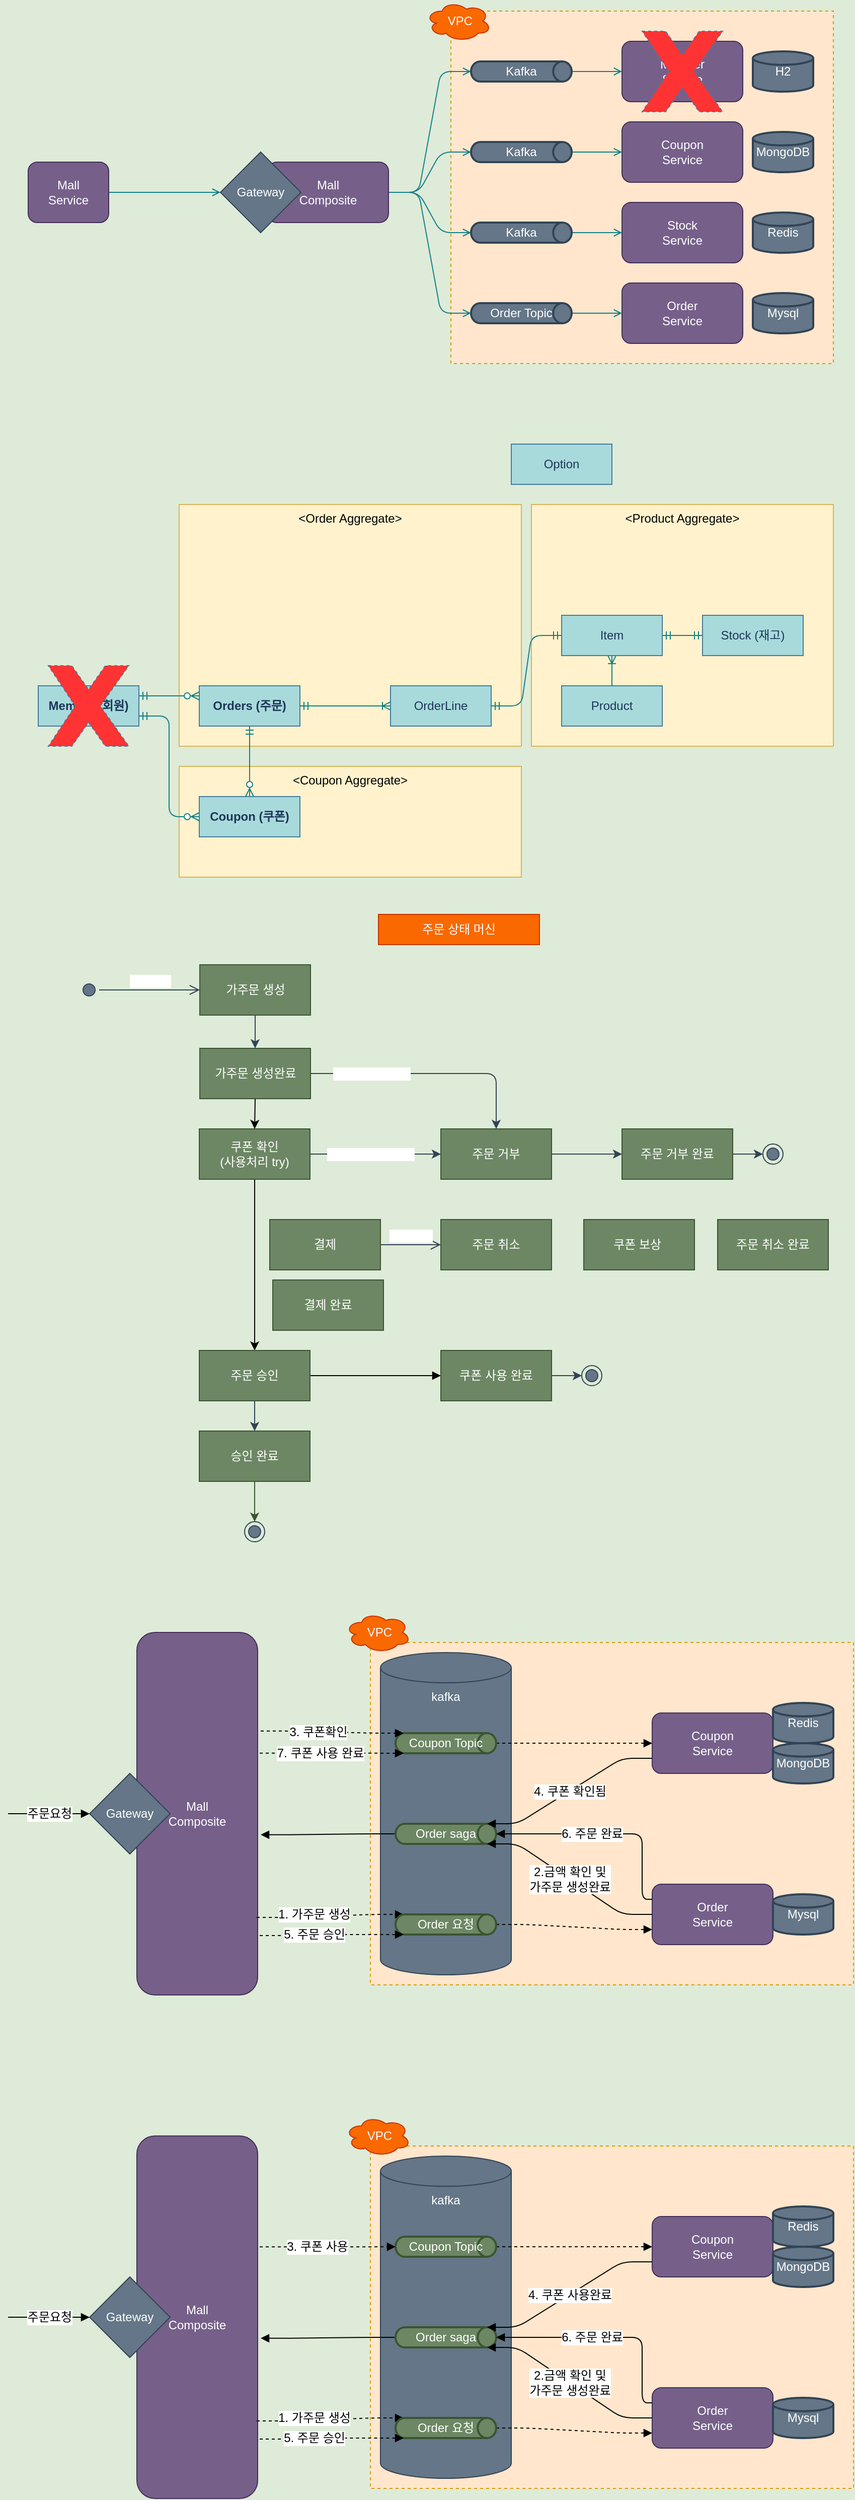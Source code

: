 <mxfile version="13.9.9" type="device"><diagram id="R2lEEEUBdFMjLlhIrx00" name="Page-1"><mxGraphModel dx="817" dy="542" grid="1" gridSize="10" guides="1" tooltips="1" connect="1" arrows="1" fold="1" page="1" pageScale="1" pageWidth="850" pageHeight="1100" background="#DEEBD8" math="0" shadow="0" extFonts="Permanent Marker^https://fonts.googleapis.com/css?family=Permanent+Marker"><root><mxCell id="0"/><mxCell id="1" parent="0"/><mxCell id="4G84bPaqTZ940Zn90It--2" value="&lt;font color=&quot;#000000&quot;&gt;&amp;lt;Product Aggregate&amp;gt;&lt;/font&gt;" style="rounded=0;whiteSpace=wrap;html=1;startSize=30;strokeColor=#d6b656;fillColor=#fff2cc;fontSize=12;verticalAlign=top;" vertex="1" parent="1"><mxGeometry x="530" y="500" width="300" height="240" as="geometry"/></mxCell><mxCell id="tFD-kRiibaUYKp0dcWuT-1" value="&lt;font color=&quot;#000000&quot;&gt;&amp;lt;Coupon Aggregate&amp;gt;&lt;/font&gt;" style="rounded=0;whiteSpace=wrap;html=1;startSize=30;strokeColor=#d6b656;fillColor=#fff2cc;fontSize=12;verticalAlign=top;" parent="1" vertex="1"><mxGeometry x="180" y="760" width="340" height="110" as="geometry"/></mxCell><mxCell id="hkUC5d2hlP7rf3umbqAU-60" value="" style="rounded=0;whiteSpace=wrap;html=1;startSize=30;strokeColor=#d79b00;fillColor=#ffe6cc;fontSize=12;verticalAlign=top;dashed=1;" parent="1" vertex="1"><mxGeometry x="450" y="10" width="380" height="350" as="geometry"/></mxCell><mxCell id="hkUC5d2hlP7rf3umbqAU-45" value="&lt;font color=&quot;#000000&quot;&gt;&amp;lt;Order Aggregate&amp;gt;&lt;/font&gt;" style="rounded=0;whiteSpace=wrap;html=1;startSize=30;strokeColor=#d6b656;fillColor=#fff2cc;fontSize=12;verticalAlign=top;" parent="1" vertex="1"><mxGeometry x="180" y="500" width="340" height="240" as="geometry"/></mxCell><mxCell id="hkUC5d2hlP7rf3umbqAU-1" value="&lt;span&gt;Orders (주문)&lt;/span&gt;" style="whiteSpace=wrap;html=1;align=center;fillColor=#A8DADC;strokeColor=#457B9D;fontColor=#1D3557;fontStyle=1;startSize=30;" parent="1" vertex="1"><mxGeometry x="200" y="680" width="100" height="40" as="geometry"/></mxCell><mxCell id="hkUC5d2hlP7rf3umbqAU-5" value="&lt;span style=&quot;font-weight: 700&quot;&gt;Coupon (쿠폰)&lt;/span&gt;" style="whiteSpace=wrap;html=1;align=center;startSize=30;strokeColor=#457B9D;fillColor=#A8DADC;fontColor=#1D3557;" parent="1" vertex="1"><mxGeometry x="200" y="790" width="100" height="40" as="geometry"/></mxCell><mxCell id="hkUC5d2hlP7rf3umbqAU-6" value="&lt;span style=&quot;font-weight: 700&quot;&gt;Member (회원)&lt;/span&gt;" style="whiteSpace=wrap;html=1;align=center;startSize=30;strokeColor=#457B9D;fillColor=#A8DADC;fontColor=#1D3557;" parent="1" vertex="1"><mxGeometry x="40" y="680" width="100" height="40" as="geometry"/></mxCell><mxCell id="hkUC5d2hlP7rf3umbqAU-8" value="OrderLine" style="whiteSpace=wrap;html=1;align=center;startSize=30;strokeColor=#457B9D;fillColor=#A8DADC;fontColor=#1D3557;" parent="1" vertex="1"><mxGeometry x="390" y="680" width="100" height="40" as="geometry"/></mxCell><mxCell id="hkUC5d2hlP7rf3umbqAU-9" value="Product" style="whiteSpace=wrap;html=1;align=center;startSize=30;strokeColor=#457B9D;fillColor=#A8DADC;fontColor=#1D3557;" parent="1" vertex="1"><mxGeometry x="560" y="680" width="100" height="40" as="geometry"/></mxCell><mxCell id="hkUC5d2hlP7rf3umbqAU-19" value="" style="edgeStyle=entityRelationEdgeStyle;fontSize=12;html=1;endArrow=ERoneToMany;startArrow=ERmandOne;strokeColor=#0e8088;fillColor=#b0e3e6;entryX=0;entryY=0.5;entryDx=0;entryDy=0;exitX=1;exitY=0.5;exitDx=0;exitDy=0;" parent="1" source="hkUC5d2hlP7rf3umbqAU-1" target="hkUC5d2hlP7rf3umbqAU-8" edge="1"><mxGeometry width="100" height="100" relative="1" as="geometry"><mxPoint x="260" y="880" as="sourcePoint"/><mxPoint x="360" y="780" as="targetPoint"/></mxGeometry></mxCell><mxCell id="hkUC5d2hlP7rf3umbqAU-20" value="Order&lt;br&gt;Service" style="rounded=1;whiteSpace=wrap;html=1;startSize=30;strokeColor=#432D57;fillColor=#76608a;fontSize=12;fontColor=#ffffff;" parent="1" vertex="1"><mxGeometry x="620" y="280" width="120" height="60" as="geometry"/></mxCell><mxCell id="hkUC5d2hlP7rf3umbqAU-21" value="Coupon&lt;br&gt;Service" style="rounded=1;whiteSpace=wrap;html=1;startSize=30;strokeColor=#432D57;fillColor=#76608a;fontSize=12;fontColor=#ffffff;" parent="1" vertex="1"><mxGeometry x="620" y="120" width="120" height="60" as="geometry"/></mxCell><mxCell id="hkUC5d2hlP7rf3umbqAU-22" value="Member&lt;br&gt;Service" style="rounded=1;whiteSpace=wrap;html=1;startSize=30;strokeColor=#432D57;fillColor=#76608a;fontSize=12;fontColor=#ffffff;" parent="1" vertex="1"><mxGeometry x="620" y="40" width="120" height="60" as="geometry"/></mxCell><mxCell id="hkUC5d2hlP7rf3umbqAU-23" value="Stock&lt;br&gt;Service" style="rounded=1;whiteSpace=wrap;html=1;startSize=30;strokeColor=#432D57;fillColor=#76608a;fontSize=12;fontColor=#ffffff;" parent="1" vertex="1"><mxGeometry x="620" y="200" width="120" height="60" as="geometry"/></mxCell><mxCell id="hkUC5d2hlP7rf3umbqAU-55" style="edgeStyle=entityRelationEdgeStyle;orthogonalLoop=1;jettySize=auto;html=1;exitX=1;exitY=0.5;exitDx=0;exitDy=0;exitPerimeter=0;endArrow=open;endFill=0;strokeColor=#0e8088;fillColor=#b0e3e6;fontSize=12;" parent="1" source="hkUC5d2hlP7rf3umbqAU-24" target="hkUC5d2hlP7rf3umbqAU-20" edge="1"><mxGeometry relative="1" as="geometry"/></mxCell><mxCell id="hkUC5d2hlP7rf3umbqAU-24" value="Order Topic" style="strokeWidth=2;html=1;shape=mxgraph.flowchart.direct_data;whiteSpace=wrap;startSize=30;fillColor=#647687;fontSize=12;strokeColor=#314354;fontColor=#ffffff;" parent="1" vertex="1"><mxGeometry x="470" y="300" width="100" height="20" as="geometry"/></mxCell><mxCell id="hkUC5d2hlP7rf3umbqAU-51" style="edgeStyle=entityRelationEdgeStyle;orthogonalLoop=1;jettySize=auto;html=1;exitX=1;exitY=0.5;exitDx=0;exitDy=0;entryX=0;entryY=0.5;entryDx=0;entryDy=0;endArrow=open;strokeColor=#0e8088;fillColor=#b0e3e6;fontSize=12;endFill=0;" parent="1" source="hkUC5d2hlP7rf3umbqAU-26" target="hkUC5d2hlP7rf3umbqAU-25" edge="1"><mxGeometry relative="1" as="geometry"/></mxCell><mxCell id="hkUC5d2hlP7rf3umbqAU-26" value="Mall&lt;br&gt;Service" style="rounded=1;whiteSpace=wrap;html=1;startSize=30;strokeColor=#432D57;fillColor=#76608a;fontSize=12;fontColor=#ffffff;" parent="1" vertex="1"><mxGeometry x="30" y="160" width="80" height="60" as="geometry"/></mxCell><mxCell id="hkUC5d2hlP7rf3umbqAU-27" value="Redis" style="strokeWidth=2;html=1;shape=mxgraph.flowchart.database;whiteSpace=wrap;startSize=30;fillColor=#647687;fontSize=12;fontColor=#ffffff;strokeColor=#314354;" parent="1" vertex="1"><mxGeometry x="750" y="210" width="60" height="40" as="geometry"/></mxCell><mxCell id="hkUC5d2hlP7rf3umbqAU-28" value="Mysql" style="strokeWidth=2;html=1;shape=mxgraph.flowchart.database;whiteSpace=wrap;startSize=30;fillColor=#647687;fontSize=12;fontColor=#ffffff;strokeColor=#314354;" parent="1" vertex="1"><mxGeometry x="750" y="290" width="60" height="40" as="geometry"/></mxCell><mxCell id="hkUC5d2hlP7rf3umbqAU-29" value="MongoDB" style="strokeWidth=2;html=1;shape=mxgraph.flowchart.database;whiteSpace=wrap;startSize=30;fillColor=#647687;fontSize=12;fontColor=#ffffff;strokeColor=#314354;" parent="1" vertex="1"><mxGeometry x="750" y="130" width="60" height="40" as="geometry"/></mxCell><mxCell id="hkUC5d2hlP7rf3umbqAU-30" value="H2" style="strokeWidth=2;html=1;shape=mxgraph.flowchart.database;whiteSpace=wrap;startSize=30;fillColor=#647687;fontSize=12;fontColor=#ffffff;strokeColor=#314354;" parent="1" vertex="1"><mxGeometry x="750" y="50" width="60" height="40" as="geometry"/></mxCell><mxCell id="hkUC5d2hlP7rf3umbqAU-31" value="" style="edgeStyle=entityRelationEdgeStyle;fontSize=12;html=1;endArrow=ERzeroToMany;startArrow=ERmandOne;strokeColor=#0e8088;fillColor=#b0e3e6;exitX=1;exitY=0.75;exitDx=0;exitDy=0;entryX=0;entryY=0.5;entryDx=0;entryDy=0;" parent="1" source="hkUC5d2hlP7rf3umbqAU-6" target="hkUC5d2hlP7rf3umbqAU-5" edge="1"><mxGeometry width="100" height="100" relative="1" as="geometry"><mxPoint x="100" y="950" as="sourcePoint"/><mxPoint x="200" y="850" as="targetPoint"/></mxGeometry></mxCell><mxCell id="hkUC5d2hlP7rf3umbqAU-32" value="" style="edgeStyle=entityRelationEdgeStyle;fontSize=12;html=1;endArrow=ERzeroToMany;startArrow=ERmandOne;strokeColor=#0e8088;fillColor=#b0e3e6;exitX=1;exitY=0.25;exitDx=0;exitDy=0;entryX=0;entryY=0.25;entryDx=0;entryDy=0;" parent="1" source="hkUC5d2hlP7rf3umbqAU-6" target="hkUC5d2hlP7rf3umbqAU-1" edge="1"><mxGeometry width="100" height="100" relative="1" as="geometry"><mxPoint x="180" y="580" as="sourcePoint"/><mxPoint x="240" y="680" as="targetPoint"/></mxGeometry></mxCell><mxCell id="hkUC5d2hlP7rf3umbqAU-34" value="" style="fontSize=12;html=1;endArrow=ERzeroToMany;startArrow=ERmandOne;strokeColor=#0e8088;fillColor=#b0e3e6;exitX=0.5;exitY=1;exitDx=0;exitDy=0;entryX=0.5;entryY=0;entryDx=0;entryDy=0;" parent="1" source="hkUC5d2hlP7rf3umbqAU-1" target="hkUC5d2hlP7rf3umbqAU-5" edge="1"><mxGeometry width="100" height="100" relative="1" as="geometry"><mxPoint x="170" y="720" as="sourcePoint"/><mxPoint x="230" y="820" as="targetPoint"/></mxGeometry></mxCell><mxCell id="hkUC5d2hlP7rf3umbqAU-43" value="Stock (재고)" style="whiteSpace=wrap;html=1;align=center;startSize=30;strokeColor=#457B9D;fillColor=#A8DADC;fontSize=12;fontColor=#1D3557;" parent="1" vertex="1"><mxGeometry x="700" y="610" width="100" height="40" as="geometry"/></mxCell><mxCell id="hkUC5d2hlP7rf3umbqAU-44" value="" style="edgeStyle=entityRelationEdgeStyle;fontSize=12;html=1;endArrow=ERmandOne;startArrow=ERmandOne;strokeColor=#0e8088;fillColor=#b0e3e6;exitX=1;exitY=0.5;exitDx=0;exitDy=0;entryX=0;entryY=0.5;entryDx=0;entryDy=0;" parent="1" source="4G84bPaqTZ940Zn90It--1" target="hkUC5d2hlP7rf3umbqAU-43" edge="1"><mxGeometry width="100" height="100" relative="1" as="geometry"><mxPoint x="670" y="590" as="sourcePoint"/><mxPoint x="770" y="490" as="targetPoint"/></mxGeometry></mxCell><mxCell id="hkUC5d2hlP7rf3umbqAU-52" style="edgeStyle=entityRelationEdgeStyle;orthogonalLoop=1;jettySize=auto;html=1;exitX=1;exitY=0.5;exitDx=0;exitDy=0;entryX=0;entryY=0.5;entryDx=0;entryDy=0;entryPerimeter=0;endArrow=open;endFill=0;strokeColor=#0e8088;fillColor=#b0e3e6;fontSize=12;" parent="1" source="hkUC5d2hlP7rf3umbqAU-47" target="hkUC5d2hlP7rf3umbqAU-49" edge="1"><mxGeometry relative="1" as="geometry"/></mxCell><mxCell id="hkUC5d2hlP7rf3umbqAU-54" style="edgeStyle=entityRelationEdgeStyle;orthogonalLoop=1;jettySize=auto;html=1;exitX=1;exitY=0.5;exitDx=0;exitDy=0;entryX=0;entryY=0.5;entryDx=0;entryDy=0;entryPerimeter=0;endArrow=open;endFill=0;strokeColor=#0e8088;fillColor=#b0e3e6;fontSize=12;" parent="1" source="hkUC5d2hlP7rf3umbqAU-47" target="hkUC5d2hlP7rf3umbqAU-24" edge="1"><mxGeometry relative="1" as="geometry"/></mxCell><mxCell id="hkUC5d2hlP7rf3umbqAU-56" style="edgeStyle=entityRelationEdgeStyle;orthogonalLoop=1;jettySize=auto;html=1;exitX=1;exitY=0.5;exitDx=0;exitDy=0;entryX=0;entryY=0.5;entryDx=0;entryDy=0;entryPerimeter=0;endArrow=open;endFill=0;strokeColor=#0e8088;fillColor=#b0e3e6;fontSize=12;" parent="1" source="hkUC5d2hlP7rf3umbqAU-47" target="hkUC5d2hlP7rf3umbqAU-48" edge="1"><mxGeometry relative="1" as="geometry"/></mxCell><mxCell id="hkUC5d2hlP7rf3umbqAU-58" style="edgeStyle=entityRelationEdgeStyle;orthogonalLoop=1;jettySize=auto;html=1;exitX=1;exitY=0.5;exitDx=0;exitDy=0;entryX=0;entryY=0.5;entryDx=0;entryDy=0;entryPerimeter=0;endArrow=open;endFill=0;strokeColor=#0e8088;fillColor=#b0e3e6;fontSize=12;" parent="1" source="hkUC5d2hlP7rf3umbqAU-47" target="hkUC5d2hlP7rf3umbqAU-50" edge="1"><mxGeometry relative="1" as="geometry"/></mxCell><mxCell id="hkUC5d2hlP7rf3umbqAU-47" value="Mall&lt;br&gt;Composite" style="rounded=1;whiteSpace=wrap;html=1;startSize=30;strokeColor=#432D57;fillColor=#76608a;fontSize=12;fontColor=#ffffff;" parent="1" vertex="1"><mxGeometry x="268" y="160" width="120" height="60" as="geometry"/></mxCell><mxCell id="hkUC5d2hlP7rf3umbqAU-25" value="Gateway" style="rhombus;whiteSpace=wrap;html=1;startSize=30;strokeColor=#314354;fillColor=#647687;fontSize=12;fontColor=#ffffff;" parent="1" vertex="1"><mxGeometry x="221" y="150" width="80" height="80" as="geometry"/></mxCell><mxCell id="hkUC5d2hlP7rf3umbqAU-57" style="edgeStyle=entityRelationEdgeStyle;orthogonalLoop=1;jettySize=auto;html=1;exitX=1;exitY=0.5;exitDx=0;exitDy=0;exitPerimeter=0;entryX=0;entryY=0.5;entryDx=0;entryDy=0;endArrow=open;endFill=0;strokeColor=#0e8088;fillColor=#b0e3e6;fontSize=12;" parent="1" source="hkUC5d2hlP7rf3umbqAU-48" target="hkUC5d2hlP7rf3umbqAU-23" edge="1"><mxGeometry relative="1" as="geometry"/></mxCell><mxCell id="hkUC5d2hlP7rf3umbqAU-48" value="Kafka" style="strokeWidth=2;html=1;shape=mxgraph.flowchart.direct_data;whiteSpace=wrap;startSize=30;fillColor=#647687;fontSize=12;strokeColor=#314354;fontColor=#ffffff;" parent="1" vertex="1"><mxGeometry x="470" y="220" width="100" height="20" as="geometry"/></mxCell><mxCell id="hkUC5d2hlP7rf3umbqAU-53" style="edgeStyle=entityRelationEdgeStyle;orthogonalLoop=1;jettySize=auto;html=1;exitX=1;exitY=0.5;exitDx=0;exitDy=0;exitPerimeter=0;entryX=0;entryY=0.5;entryDx=0;entryDy=0;endArrow=open;endFill=0;strokeColor=#0e8088;fillColor=#b0e3e6;fontSize=12;" parent="1" source="hkUC5d2hlP7rf3umbqAU-49" target="hkUC5d2hlP7rf3umbqAU-21" edge="1"><mxGeometry relative="1" as="geometry"/></mxCell><mxCell id="hkUC5d2hlP7rf3umbqAU-49" value="Kafka" style="strokeWidth=2;html=1;shape=mxgraph.flowchart.direct_data;whiteSpace=wrap;startSize=30;fillColor=#647687;fontSize=12;strokeColor=#314354;fontColor=#ffffff;" parent="1" vertex="1"><mxGeometry x="470" y="140" width="100" height="20" as="geometry"/></mxCell><mxCell id="hkUC5d2hlP7rf3umbqAU-59" style="edgeStyle=entityRelationEdgeStyle;orthogonalLoop=1;jettySize=auto;html=1;exitX=1;exitY=0.5;exitDx=0;exitDy=0;exitPerimeter=0;entryX=0;entryY=0.5;entryDx=0;entryDy=0;endArrow=open;endFill=0;strokeColor=#0e8088;fillColor=#b0e3e6;fontSize=12;" parent="1" source="hkUC5d2hlP7rf3umbqAU-50" target="hkUC5d2hlP7rf3umbqAU-22" edge="1"><mxGeometry relative="1" as="geometry"/></mxCell><mxCell id="hkUC5d2hlP7rf3umbqAU-50" value="Kafka" style="strokeWidth=2;html=1;shape=mxgraph.flowchart.direct_data;whiteSpace=wrap;startSize=30;fillColor=#647687;fontSize=12;strokeColor=#314354;fontColor=#ffffff;" parent="1" vertex="1"><mxGeometry x="470" y="60" width="100" height="20" as="geometry"/></mxCell><mxCell id="hkUC5d2hlP7rf3umbqAU-61" value="&amp;nbsp;VPC" style="ellipse;shape=cloud;whiteSpace=wrap;html=1;startSize=30;strokeColor=#C73500;fillColor=#fa6800;fontSize=12;fontColor=#ffffff;" parent="1" vertex="1"><mxGeometry x="425" width="65" height="40" as="geometry"/></mxCell><mxCell id="hkUC5d2hlP7rf3umbqAU-63" value="" style="verticalLabelPosition=bottom;verticalAlign=top;html=1;shape=mxgraph.basic.x;dashed=1;startSize=30;strokeColor=#457B9D;fontSize=12;fontColor=#1D3557;fillColor=#FF3333;" parent="1" vertex="1"><mxGeometry x="50" y="660" width="80" height="80" as="geometry"/></mxCell><mxCell id="hkUC5d2hlP7rf3umbqAU-64" value="" style="verticalLabelPosition=bottom;verticalAlign=top;html=1;shape=mxgraph.basic.x;dashed=1;startSize=30;strokeColor=#457B9D;fontSize=12;fontColor=#1D3557;fillColor=#FF3333;" parent="1" vertex="1"><mxGeometry x="640" y="30" width="80" height="80" as="geometry"/></mxCell><mxCell id="wsDFVxpAz1Bv9o-ail3V-32" style="edgeStyle=none;orthogonalLoop=1;jettySize=auto;html=1;exitX=0.5;exitY=1;exitDx=0;exitDy=0;entryX=0.5;entryY=0;entryDx=0;entryDy=0;startFill=0;sourcePerimeterSpacing=6;endSize=6;targetPerimeterSpacing=6;strokeColor=#314354;fillColor=#647687;fontColor=#ffffff;" parent="1" source="wsDFVxpAz1Bv9o-ail3V-3" target="wsDFVxpAz1Bv9o-ail3V-30" edge="1"><mxGeometry relative="1" as="geometry"/></mxCell><mxCell id="wsDFVxpAz1Bv9o-ail3V-3" value="가주문 생성" style="rounded=0;whiteSpace=wrap;html=1;fillColor=#6d8764;strokeColor=#3A5431;fontColor=#ffffff;" parent="1" vertex="1"><mxGeometry x="200.5" y="957" width="110" height="50" as="geometry"/></mxCell><mxCell id="wsDFVxpAz1Bv9o-ail3V-18" style="edgeStyle=none;orthogonalLoop=1;jettySize=auto;html=1;exitX=1;exitY=0.5;exitDx=0;exitDy=0;entryX=0;entryY=0.5;entryDx=0;entryDy=0;startArrow=none;startFill=0;sourcePerimeterSpacing=6;endSize=6;targetPerimeterSpacing=6;strokeColor=#314354;fillColor=#647687;fontColor=#ffffff;" parent="1" source="wsDFVxpAz1Bv9o-ail3V-7" target="wsDFVxpAz1Bv9o-ail3V-11" edge="1"><mxGeometry relative="1" as="geometry"/></mxCell><mxCell id="wsDFVxpAz1Bv9o-ail3V-19" value="유효하지 않은 쿠폰" style="edgeLabel;html=1;align=center;verticalAlign=middle;resizable=0;points=[];fontColor=#ffffff;" parent="wsDFVxpAz1Bv9o-ail3V-18" vertex="1" connectable="0"><mxGeometry x="-0.4" relative="1" as="geometry"><mxPoint x="21" as="offset"/></mxGeometry></mxCell><mxCell id="okfDqMbR8feSRCx44dcl-64" style="edgeStyle=orthogonalEdgeStyle;sketch=0;jumpStyle=none;orthogonalLoop=1;jettySize=auto;html=1;exitX=0.5;exitY=1;exitDx=0;exitDy=0;entryX=0.5;entryY=0;entryDx=0;entryDy=0;shadow=0;endArrow=classic;endFill=1;strokeColor=#000000;fillColor=#b0e3e6;fontSize=12;" parent="1" source="wsDFVxpAz1Bv9o-ail3V-7" target="wsDFVxpAz1Bv9o-ail3V-12" edge="1"><mxGeometry relative="1" as="geometry"/></mxCell><mxCell id="wsDFVxpAz1Bv9o-ail3V-7" value="쿠폰 확인&lt;br&gt;(사용처리 try)" style="rounded=0;whiteSpace=wrap;html=1;fillColor=#6d8764;strokeColor=#3A5431;fontColor=#ffffff;" parent="1" vertex="1"><mxGeometry x="200" y="1120" width="110" height="50" as="geometry"/></mxCell><mxCell id="wsDFVxpAz1Bv9o-ail3V-8" value="주문 상태 머신" style="text;html=1;strokeColor=#C73500;fillColor=#fa6800;align=center;verticalAlign=middle;whiteSpace=wrap;rounded=0;fontColor=#ffffff;" parent="1" vertex="1"><mxGeometry x="378" y="907" width="160" height="30" as="geometry"/></mxCell><mxCell id="wsDFVxpAz1Bv9o-ail3V-11" value="주문 거부" style="rounded=0;whiteSpace=wrap;html=1;strokeColor=#3A5431;fillColor=#6d8764;fontColor=#ffffff;" parent="1" vertex="1"><mxGeometry x="440" y="1120" width="110" height="50" as="geometry"/></mxCell><mxCell id="wsDFVxpAz1Bv9o-ail3V-37" style="edgeStyle=none;orthogonalLoop=1;jettySize=auto;html=1;exitX=0.5;exitY=1;exitDx=0;exitDy=0;entryX=0.5;entryY=0;entryDx=0;entryDy=0;startFill=0;sourcePerimeterSpacing=6;endSize=6;targetPerimeterSpacing=6;strokeColor=#314354;fillColor=#647687;fontColor=#ffffff;" parent="1" source="wsDFVxpAz1Bv9o-ail3V-12" target="wsDFVxpAz1Bv9o-ail3V-13" edge="1"><mxGeometry relative="1" as="geometry"/></mxCell><mxCell id="okfDqMbR8feSRCx44dcl-60" style="edgeStyle=orthogonalEdgeStyle;sketch=0;jumpStyle=none;orthogonalLoop=1;jettySize=auto;html=1;exitX=1;exitY=0.5;exitDx=0;exitDy=0;entryX=0;entryY=0.5;entryDx=0;entryDy=0;shadow=0;endArrow=block;endFill=1;strokeColor=#000000;fillColor=#b0e3e6;fontSize=12;" parent="1" source="wsDFVxpAz1Bv9o-ail3V-12" target="okfDqMbR8feSRCx44dcl-58" edge="1"><mxGeometry relative="1" as="geometry"/></mxCell><mxCell id="wsDFVxpAz1Bv9o-ail3V-12" value="주문 승인" style="rounded=0;whiteSpace=wrap;html=1;strokeColor=#3A5431;fillColor=#6d8764;fontColor=#ffffff;" parent="1" vertex="1"><mxGeometry x="200" y="1340" width="110" height="50" as="geometry"/></mxCell><mxCell id="wsDFVxpAz1Bv9o-ail3V-21" style="edgeStyle=none;orthogonalLoop=1;jettySize=auto;html=1;exitX=0.5;exitY=1;exitDx=0;exitDy=0;startArrow=none;startFill=0;sourcePerimeterSpacing=6;endSize=6;targetPerimeterSpacing=6;strokeColor=#3A5431;fillColor=#6d8764;fontColor=#ffffff;" parent="1" source="wsDFVxpAz1Bv9o-ail3V-13" edge="1"><mxGeometry relative="1" as="geometry"><mxPoint x="255" y="1510" as="targetPoint"/></mxGeometry></mxCell><mxCell id="wsDFVxpAz1Bv9o-ail3V-13" value="승인 완료" style="rounded=0;whiteSpace=wrap;html=1;strokeColor=#3A5431;fillColor=#6d8764;fontColor=#ffffff;" parent="1" vertex="1"><mxGeometry x="200" y="1420" width="110" height="50" as="geometry"/></mxCell><mxCell id="wsDFVxpAz1Bv9o-ail3V-28" style="edgeStyle=none;orthogonalLoop=1;jettySize=auto;html=1;exitX=1;exitY=0.5;exitDx=0;exitDy=0;startFill=0;sourcePerimeterSpacing=6;endSize=6;targetPerimeterSpacing=6;strokeColor=#314354;fillColor=#647687;fontColor=#ffffff;" parent="1" source="wsDFVxpAz1Bv9o-ail3V-14" edge="1"><mxGeometry relative="1" as="geometry"><mxPoint x="760" y="1145" as="targetPoint"/></mxGeometry></mxCell><mxCell id="wsDFVxpAz1Bv9o-ail3V-14" value="주문 거부 완료" style="rounded=0;whiteSpace=wrap;html=1;strokeColor=#3A5431;fillColor=#6d8764;fontColor=#ffffff;" parent="1" vertex="1"><mxGeometry x="620" y="1120" width="110" height="50" as="geometry"/></mxCell><mxCell id="wsDFVxpAz1Bv9o-ail3V-23" value="" style="ellipse;html=1;shape=endState;rounded=0;fillColor=#647687;strokeColor=#314354;fontColor=#ffffff;" parent="1" vertex="1"><mxGeometry x="245" y="1510" width="20" height="20" as="geometry"/></mxCell><mxCell id="wsDFVxpAz1Bv9o-ail3V-24" value="" style="ellipse;html=1;shape=startState;fillColor=#647687;strokeColor=#314354;rounded=0;fontColor=#ffffff;" parent="1" vertex="1"><mxGeometry x="80.5" y="972" width="20" height="20" as="geometry"/></mxCell><mxCell id="wsDFVxpAz1Bv9o-ail3V-25" value="주문하기" style="edgeStyle=orthogonalEdgeStyle;html=1;verticalAlign=bottom;endArrow=open;endSize=8;strokeColor=#314354;fillColor=#647687;fontColor=#ffffff;entryX=0;entryY=0.5;entryDx=0;entryDy=0;exitX=1;exitY=0.5;exitDx=0;exitDy=0;" parent="1" source="wsDFVxpAz1Bv9o-ail3V-24" target="wsDFVxpAz1Bv9o-ail3V-3" edge="1"><mxGeometry relative="1" as="geometry"><mxPoint x="90.5" y="1217" as="targetPoint"/><mxPoint x="110.5" y="997" as="sourcePoint"/><mxPoint as="offset"/></mxGeometry></mxCell><mxCell id="wsDFVxpAz1Bv9o-ail3V-29" value="" style="ellipse;html=1;shape=endState;rounded=0;fillColor=#647687;strokeColor=#314354;fontColor=#ffffff;" parent="1" vertex="1"><mxGeometry x="760" y="1135" width="20" height="20" as="geometry"/></mxCell><mxCell id="wsDFVxpAz1Bv9o-ail3V-31" value="결제 금액 불일치" style="edgeStyle=none;orthogonalLoop=1;jettySize=auto;html=1;exitX=1;exitY=0.5;exitDx=0;exitDy=0;entryX=0.5;entryY=0;entryDx=0;entryDy=0;startFill=0;sourcePerimeterSpacing=6;endSize=6;targetPerimeterSpacing=6;strokeColor=#314354;fillColor=#647687;fontColor=#ffffff;" parent="1" source="wsDFVxpAz1Bv9o-ail3V-30" target="wsDFVxpAz1Bv9o-ail3V-11" edge="1"><mxGeometry x="-0.5" relative="1" as="geometry"><Array as="points"><mxPoint x="495" y="1065"/></Array><mxPoint as="offset"/></mxGeometry></mxCell><mxCell id="okfDqMbR8feSRCx44dcl-65" style="edgeStyle=orthogonalEdgeStyle;sketch=0;jumpStyle=none;orthogonalLoop=1;jettySize=auto;html=1;exitX=0.5;exitY=1;exitDx=0;exitDy=0;entryX=0.5;entryY=0;entryDx=0;entryDy=0;shadow=0;endArrow=classic;endFill=1;strokeColor=#000000;fillColor=#b0e3e6;fontSize=12;" parent="1" source="wsDFVxpAz1Bv9o-ail3V-30" target="wsDFVxpAz1Bv9o-ail3V-7" edge="1"><mxGeometry relative="1" as="geometry"/></mxCell><mxCell id="wsDFVxpAz1Bv9o-ail3V-30" value="&lt;span style=&quot;color: rgb(255 , 255 , 255) ; font-family: &amp;#34;helvetica&amp;#34; ; font-size: 12px ; font-style: normal ; font-weight: 400 ; letter-spacing: normal ; text-align: center ; text-indent: 0px ; text-transform: none ; word-spacing: 0px ; display: inline ; float: none&quot;&gt;가주문 생성완료&lt;br&gt;&lt;/span&gt;" style="rounded=0;whiteSpace=wrap;html=1;strokeColor=#3A5431;fillColor=#6d8764;fontColor=#ffffff;labelBackgroundColor=none;" parent="1" vertex="1"><mxGeometry x="200.5" y="1040" width="110" height="50" as="geometry"/></mxCell><mxCell id="okfDqMbR8feSRCx44dcl-1" value="" style="rounded=0;whiteSpace=wrap;html=1;startSize=30;strokeColor=#d79b00;fillColor=#ffe6cc;fontSize=12;verticalAlign=top;dashed=1;" parent="1" vertex="1"><mxGeometry x="370" y="1630" width="480" height="340" as="geometry"/></mxCell><mxCell id="okfDqMbR8feSRCx44dcl-2" value="Order&lt;br&gt;Service" style="rounded=1;whiteSpace=wrap;html=1;startSize=30;strokeColor=#432D57;fillColor=#76608a;fontSize=12;fontColor=#ffffff;" parent="1" vertex="1"><mxGeometry x="650" y="1870" width="120" height="60" as="geometry"/></mxCell><mxCell id="okfDqMbR8feSRCx44dcl-3" value="Coupon&lt;br&gt;Service" style="rounded=1;whiteSpace=wrap;html=1;startSize=30;strokeColor=#432D57;fillColor=#76608a;fontSize=12;fontColor=#ffffff;" parent="1" vertex="1"><mxGeometry x="650" y="1700" width="120" height="60" as="geometry"/></mxCell><mxCell id="okfDqMbR8feSRCx44dcl-10" value="Redis" style="strokeWidth=2;html=1;shape=mxgraph.flowchart.database;whiteSpace=wrap;startSize=30;fillColor=#647687;fontSize=12;fontColor=#ffffff;strokeColor=#314354;" parent="1" vertex="1"><mxGeometry x="770" y="1690" width="60" height="40" as="geometry"/></mxCell><mxCell id="okfDqMbR8feSRCx44dcl-11" value="Mysql" style="strokeWidth=2;html=1;shape=mxgraph.flowchart.database;whiteSpace=wrap;startSize=30;fillColor=#647687;fontSize=12;fontColor=#ffffff;strokeColor=#314354;" parent="1" vertex="1"><mxGeometry x="770" y="1880" width="60" height="40" as="geometry"/></mxCell><mxCell id="okfDqMbR8feSRCx44dcl-12" value="MongoDB" style="strokeWidth=2;html=1;shape=mxgraph.flowchart.database;whiteSpace=wrap;startSize=30;fillColor=#647687;fontSize=12;fontColor=#ffffff;strokeColor=#314354;" parent="1" vertex="1"><mxGeometry x="770" y="1730" width="60" height="40" as="geometry"/></mxCell><mxCell id="okfDqMbR8feSRCx44dcl-18" value="Mall&lt;br&gt;Composite" style="rounded=1;whiteSpace=wrap;html=1;startSize=30;strokeColor=#432D57;fillColor=#76608a;fontSize=12;fontColor=#ffffff;" parent="1" vertex="1"><mxGeometry x="138" y="1620" width="120" height="360" as="geometry"/></mxCell><mxCell id="okfDqMbR8feSRCx44dcl-19" value="Gateway" style="rhombus;whiteSpace=wrap;html=1;startSize=30;strokeColor=#314354;fillColor=#647687;fontSize=12;fontColor=#ffffff;" parent="1" vertex="1"><mxGeometry x="91" y="1760" width="80" height="80" as="geometry"/></mxCell><mxCell id="okfDqMbR8feSRCx44dcl-26" value="&amp;nbsp;VPC" style="ellipse;shape=cloud;whiteSpace=wrap;html=1;startSize=30;strokeColor=#C73500;fillColor=#fa6800;fontSize=12;fontColor=#ffffff;" parent="1" vertex="1"><mxGeometry x="345" y="1600" width="65" height="40" as="geometry"/></mxCell><mxCell id="okfDqMbR8feSRCx44dcl-28" value="kafka" style="shape=cylinder3;whiteSpace=wrap;html=1;boundedLbl=1;backgroundOutline=1;size=15;verticalAlign=top;fillColor=#647687;strokeColor=#314354;fontColor=#ffffff;" parent="1" vertex="1"><mxGeometry x="380" y="1640" width="130" height="320" as="geometry"/></mxCell><mxCell id="okfDqMbR8feSRCx44dcl-29" value="주문요청" style="edgeStyle=entityRelationEdgeStyle;orthogonalLoop=1;jettySize=auto;html=1;entryX=0;entryY=0.5;entryDx=0;entryDy=0;endArrow=block;endFill=1;fillColor=#b0e3e6;fontSize=12;strokeColor=#000000;" parent="1" target="okfDqMbR8feSRCx44dcl-19" edge="1"><mxGeometry relative="1" as="geometry"><mxPoint x="10" y="1800" as="sourcePoint"/><mxPoint x="70" y="1790" as="targetPoint"/></mxGeometry></mxCell><mxCell id="okfDqMbR8feSRCx44dcl-40" style="edgeStyle=entityRelationEdgeStyle;orthogonalLoop=1;jettySize=auto;html=1;exitX=0;exitY=0.5;exitDx=0;exitDy=0;exitPerimeter=0;endArrow=block;endFill=1;strokeColor=#000000;fillColor=#b0e3e6;fontSize=12;entryX=1.025;entryY=0.558;entryDx=0;entryDy=0;entryPerimeter=0;" parent="1" source="okfDqMbR8feSRCx44dcl-30" target="okfDqMbR8feSRCx44dcl-18" edge="1"><mxGeometry relative="1" as="geometry"><mxPoint x="269" y="1766" as="targetPoint"/></mxGeometry></mxCell><mxCell id="okfDqMbR8feSRCx44dcl-42" style="edgeStyle=entityRelationEdgeStyle;orthogonalLoop=1;jettySize=auto;html=1;exitX=1;exitY=0.5;exitDx=0;exitDy=0;exitPerimeter=0;entryX=0;entryY=0.75;entryDx=0;entryDy=0;dashed=1;endArrow=block;endFill=1;strokeColor=#000000;fillColor=#b0e3e6;fontSize=12;" parent="1" source="okfDqMbR8feSRCx44dcl-46" target="okfDqMbR8feSRCx44dcl-2" edge="1"><mxGeometry relative="1" as="geometry"/></mxCell><mxCell id="okfDqMbR8feSRCx44dcl-30" value="Order saga" style="strokeWidth=2;html=1;shape=mxgraph.flowchart.direct_data;whiteSpace=wrap;startSize=30;fillColor=#6d8764;fontSize=12;strokeColor=#3A5431;fontColor=#ffffff;" parent="1" vertex="1"><mxGeometry x="395" y="1810" width="100" height="20" as="geometry"/></mxCell><mxCell id="okfDqMbR8feSRCx44dcl-37" style="edgeStyle=entityRelationEdgeStyle;orthogonalLoop=1;jettySize=auto;html=1;exitX=1;exitY=0.5;exitDx=0;exitDy=0;exitPerimeter=0;entryX=0;entryY=0.5;entryDx=0;entryDy=0;dashed=1;endArrow=block;endFill=1;strokeColor=#000000;fillColor=#b0e3e6;fontSize=12;" parent="1" source="okfDqMbR8feSRCx44dcl-32" target="okfDqMbR8feSRCx44dcl-3" edge="1"><mxGeometry relative="1" as="geometry"/></mxCell><mxCell id="okfDqMbR8feSRCx44dcl-32" value="Coupon Topic" style="strokeWidth=2;html=1;shape=mxgraph.flowchart.direct_data;whiteSpace=wrap;startSize=30;fillColor=#6d8764;fontSize=12;strokeColor=#3A5431;fontColor=#ffffff;" parent="1" vertex="1"><mxGeometry x="395" y="1720" width="100" height="20" as="geometry"/></mxCell><mxCell id="okfDqMbR8feSRCx44dcl-35" value="3. 쿠폰확인" style="edgeStyle=entityRelationEdgeStyle;orthogonalLoop=1;jettySize=auto;html=1;entryX=0.08;entryY=0;entryDx=0;entryDy=0;entryPerimeter=0;endArrow=block;endFill=1;fillColor=#b0e3e6;fontSize=12;strokeColor=#000000;dashed=1;exitX=1.025;exitY=0.272;exitDx=0;exitDy=0;exitPerimeter=0;" parent="1" source="okfDqMbR8feSRCx44dcl-18" target="okfDqMbR8feSRCx44dcl-32" edge="1"><mxGeometry x="-0.191" relative="1" as="geometry"><mxPoint x="269" y="1700" as="sourcePoint"/><mxPoint as="offset"/></mxGeometry></mxCell><mxCell id="okfDqMbR8feSRCx44dcl-38" value="4. 쿠폰 확인됨" style="edgeStyle=entityRelationEdgeStyle;orthogonalLoop=1;jettySize=auto;html=1;exitX=0;exitY=0.75;exitDx=0;exitDy=0;entryX=0.91;entryY=0;entryDx=0;entryDy=0;entryPerimeter=0;endArrow=block;endFill=1;strokeColor=#000000;fillColor=#b0e3e6;fontSize=12;" parent="1" source="okfDqMbR8feSRCx44dcl-3" target="okfDqMbR8feSRCx44dcl-30" edge="1"><mxGeometry relative="1" as="geometry"/></mxCell><mxCell id="okfDqMbR8feSRCx44dcl-41" value="1. 가주문 생성" style="edgeStyle=entityRelationEdgeStyle;orthogonalLoop=1;jettySize=auto;html=1;exitX=0.992;exitY=0.786;exitDx=0;exitDy=0;entryX=0.08;entryY=0;entryDx=0;entryDy=0;entryPerimeter=0;endArrow=block;endFill=1;strokeColor=#000000;fillColor=#b0e3e6;fontSize=12;dashed=1;exitPerimeter=0;" parent="1" source="okfDqMbR8feSRCx44dcl-18" target="okfDqMbR8feSRCx44dcl-46" edge="1"><mxGeometry x="-0.22" y="2" relative="1" as="geometry"><mxPoint as="offset"/></mxGeometry></mxCell><mxCell id="okfDqMbR8feSRCx44dcl-45" value="2.금액 확인 및&lt;br&gt;가주문 생성완료" style="edgeStyle=entityRelationEdgeStyle;orthogonalLoop=1;jettySize=auto;html=1;exitX=0;exitY=0.5;exitDx=0;exitDy=0;entryX=0.91;entryY=1;entryDx=0;entryDy=0;entryPerimeter=0;endArrow=block;endFill=1;strokeColor=#000000;fillColor=#b0e3e6;fontSize=12;" parent="1" source="okfDqMbR8feSRCx44dcl-2" target="okfDqMbR8feSRCx44dcl-30" edge="1"><mxGeometry relative="1" as="geometry"/></mxCell><mxCell id="okfDqMbR8feSRCx44dcl-46" value="Order 요청" style="strokeWidth=2;html=1;shape=mxgraph.flowchart.direct_data;whiteSpace=wrap;startSize=30;fillColor=#6d8764;fontSize=12;strokeColor=#3A5431;fontColor=#ffffff;" parent="1" vertex="1"><mxGeometry x="395" y="1900" width="100" height="20" as="geometry"/></mxCell><mxCell id="okfDqMbR8feSRCx44dcl-51" value="쿠폰 보상&amp;nbsp;" style="rounded=0;whiteSpace=wrap;html=1;fillColor=#6d8764;strokeColor=#3A5431;fontColor=#ffffff;" parent="1" vertex="1"><mxGeometry x="582" y="1210" width="110" height="50" as="geometry"/></mxCell><mxCell id="okfDqMbR8feSRCx44dcl-52" style="edgeStyle=none;orthogonalLoop=1;jettySize=auto;html=1;exitX=1;exitY=0.5;exitDx=0;exitDy=0;entryX=0;entryY=0.5;entryDx=0;entryDy=0;startArrow=none;startFill=0;sourcePerimeterSpacing=6;endSize=6;targetPerimeterSpacing=6;strokeColor=#314354;fillColor=#647687;fontColor=#ffffff;" parent="1" source="wsDFVxpAz1Bv9o-ail3V-11" target="wsDFVxpAz1Bv9o-ail3V-14" edge="1"><mxGeometry relative="1" as="geometry"><mxPoint x="550" y="1145" as="sourcePoint"/><mxPoint x="710" y="1145" as="targetPoint"/></mxGeometry></mxCell><mxCell id="okfDqMbR8feSRCx44dcl-56" value="5. 주문 승인" style="edgeStyle=orthogonalEdgeStyle;sketch=0;jumpStyle=none;orthogonalLoop=1;jettySize=auto;html=1;exitX=1.017;exitY=0.836;exitDx=0;exitDy=0;entryX=0.08;entryY=1;entryDx=0;entryDy=0;entryPerimeter=0;shadow=0;dashed=1;endArrow=block;endFill=1;strokeColor=#000000;fillColor=#b0e3e6;fontSize=12;exitPerimeter=0;" parent="1" source="okfDqMbR8feSRCx44dcl-18" target="okfDqMbR8feSRCx44dcl-46" edge="1"><mxGeometry x="-0.254" y="1" relative="1" as="geometry"><Array as="points"><mxPoint x="332" y="1921"/><mxPoint x="332" y="1920"/></Array><mxPoint as="offset"/></mxGeometry></mxCell><mxCell id="okfDqMbR8feSRCx44dcl-57" style="edgeStyle=none;orthogonalLoop=1;jettySize=auto;html=1;exitX=1;exitY=0.5;exitDx=0;exitDy=0;startFill=0;sourcePerimeterSpacing=6;endSize=6;targetPerimeterSpacing=6;strokeColor=#314354;fillColor=#647687;fontColor=#ffffff;" parent="1" source="okfDqMbR8feSRCx44dcl-58" edge="1"><mxGeometry relative="1" as="geometry"><mxPoint x="580" y="1365" as="targetPoint"/></mxGeometry></mxCell><mxCell id="okfDqMbR8feSRCx44dcl-58" value="쿠폰 사용 완료" style="rounded=0;whiteSpace=wrap;html=1;strokeColor=#3A5431;fillColor=#6d8764;fontColor=#ffffff;" parent="1" vertex="1"><mxGeometry x="440" y="1340" width="110" height="50" as="geometry"/></mxCell><mxCell id="okfDqMbR8feSRCx44dcl-59" value="" style="ellipse;html=1;shape=endState;rounded=0;fillColor=#647687;strokeColor=#314354;fontColor=#ffffff;" parent="1" vertex="1"><mxGeometry x="580" y="1355" width="20" height="20" as="geometry"/></mxCell><mxCell id="okfDqMbR8feSRCx44dcl-61" value="6. 주문 완료" style="edgeStyle=orthogonalEdgeStyle;sketch=0;jumpStyle=none;orthogonalLoop=1;jettySize=auto;html=1;exitX=0;exitY=0.25;exitDx=0;exitDy=0;entryX=1;entryY=0.5;entryDx=0;entryDy=0;entryPerimeter=0;shadow=0;endArrow=block;endFill=1;strokeColor=#000000;fillColor=#b0e3e6;fontSize=12;" parent="1" source="okfDqMbR8feSRCx44dcl-2" target="okfDqMbR8feSRCx44dcl-30" edge="1"><mxGeometry x="0.136" relative="1" as="geometry"><Array as="points"><mxPoint x="640" y="1885"/><mxPoint x="640" y="1820"/></Array><mxPoint as="offset"/></mxGeometry></mxCell><mxCell id="okfDqMbR8feSRCx44dcl-62" value="7. 쿠폰 사용 완료" style="edgeStyle=orthogonalEdgeStyle;sketch=0;jumpStyle=none;orthogonalLoop=1;jettySize=auto;html=1;exitX=1.017;exitY=0.333;exitDx=0;exitDy=0;entryX=0.08;entryY=1;entryDx=0;entryDy=0;entryPerimeter=0;shadow=0;endArrow=block;endFill=1;strokeColor=#000000;fillColor=#b0e3e6;fontSize=12;exitPerimeter=0;dashed=1;" parent="1" source="okfDqMbR8feSRCx44dcl-18" target="okfDqMbR8feSRCx44dcl-32" edge="1"><mxGeometry x="-0.161" relative="1" as="geometry"><Array as="points"><mxPoint x="370" y="1740"/><mxPoint x="370" y="1740"/></Array><mxPoint as="offset"/></mxGeometry></mxCell><mxCell id="okfDqMbR8feSRCx44dcl-66" value="주문 취소" style="rounded=0;whiteSpace=wrap;html=1;fillColor=#6d8764;strokeColor=#3A5431;fontColor=#ffffff;" parent="1" vertex="1"><mxGeometry x="440" y="1210" width="110" height="50" as="geometry"/></mxCell><mxCell id="okfDqMbR8feSRCx44dcl-68" value="결제 실패" style="edgeStyle=orthogonalEdgeStyle;html=1;verticalAlign=bottom;endArrow=open;endSize=8;strokeColor=#314354;fillColor=#647687;fontColor=#ffffff;entryX=0;entryY=0.5;entryDx=0;entryDy=0;exitX=1;exitY=0.5;exitDx=0;exitDy=0;" parent="1" source="okfDqMbR8feSRCx44dcl-70" target="okfDqMbR8feSRCx44dcl-66" edge="1"><mxGeometry relative="1" as="geometry"><mxPoint x="330" y="1470" as="targetPoint"/><mxPoint x="340" y="1235" as="sourcePoint"/><mxPoint as="offset"/></mxGeometry></mxCell><mxCell id="okfDqMbR8feSRCx44dcl-70" value="결제" style="rounded=0;whiteSpace=wrap;html=1;fillColor=#6d8764;strokeColor=#3A5431;fontColor=#ffffff;" parent="1" vertex="1"><mxGeometry x="270" y="1210" width="110" height="50" as="geometry"/></mxCell><mxCell id="okfDqMbR8feSRCx44dcl-71" value="주문 취소 완료" style="rounded=0;whiteSpace=wrap;html=1;fillColor=#6d8764;strokeColor=#3A5431;fontColor=#ffffff;" parent="1" vertex="1"><mxGeometry x="715" y="1210" width="110" height="50" as="geometry"/></mxCell><mxCell id="okfDqMbR8feSRCx44dcl-72" value="결제 완료" style="rounded=0;whiteSpace=wrap;html=1;fillColor=#6d8764;strokeColor=#3A5431;fontColor=#ffffff;" parent="1" vertex="1"><mxGeometry x="273" y="1270" width="110" height="50" as="geometry"/></mxCell><mxCell id="US65LDiMQTiyBwi-c0KH-1" value="" style="rounded=0;whiteSpace=wrap;html=1;startSize=30;strokeColor=#d79b00;fillColor=#ffe6cc;fontSize=12;verticalAlign=top;dashed=1;" parent="1" vertex="1"><mxGeometry x="370" y="2130" width="480" height="340" as="geometry"/></mxCell><mxCell id="US65LDiMQTiyBwi-c0KH-2" value="Order&lt;br&gt;Service" style="rounded=1;whiteSpace=wrap;html=1;startSize=30;strokeColor=#432D57;fillColor=#76608a;fontSize=12;fontColor=#ffffff;" parent="1" vertex="1"><mxGeometry x="650" y="2370" width="120" height="60" as="geometry"/></mxCell><mxCell id="US65LDiMQTiyBwi-c0KH-3" value="Coupon&lt;br&gt;Service" style="rounded=1;whiteSpace=wrap;html=1;startSize=30;strokeColor=#432D57;fillColor=#76608a;fontSize=12;fontColor=#ffffff;" parent="1" vertex="1"><mxGeometry x="650" y="2200" width="120" height="60" as="geometry"/></mxCell><mxCell id="US65LDiMQTiyBwi-c0KH-4" value="Redis" style="strokeWidth=2;html=1;shape=mxgraph.flowchart.database;whiteSpace=wrap;startSize=30;fillColor=#647687;fontSize=12;fontColor=#ffffff;strokeColor=#314354;" parent="1" vertex="1"><mxGeometry x="770" y="2190" width="60" height="40" as="geometry"/></mxCell><mxCell id="US65LDiMQTiyBwi-c0KH-5" value="Mysql" style="strokeWidth=2;html=1;shape=mxgraph.flowchart.database;whiteSpace=wrap;startSize=30;fillColor=#647687;fontSize=12;fontColor=#ffffff;strokeColor=#314354;" parent="1" vertex="1"><mxGeometry x="770" y="2380" width="60" height="40" as="geometry"/></mxCell><mxCell id="US65LDiMQTiyBwi-c0KH-6" value="MongoDB" style="strokeWidth=2;html=1;shape=mxgraph.flowchart.database;whiteSpace=wrap;startSize=30;fillColor=#647687;fontSize=12;fontColor=#ffffff;strokeColor=#314354;" parent="1" vertex="1"><mxGeometry x="770" y="2230" width="60" height="40" as="geometry"/></mxCell><mxCell id="US65LDiMQTiyBwi-c0KH-7" value="Mall&lt;br&gt;Composite" style="rounded=1;whiteSpace=wrap;html=1;startSize=30;strokeColor=#432D57;fillColor=#76608a;fontSize=12;fontColor=#ffffff;" parent="1" vertex="1"><mxGeometry x="138" y="2120" width="120" height="360" as="geometry"/></mxCell><mxCell id="US65LDiMQTiyBwi-c0KH-8" value="Gateway" style="rhombus;whiteSpace=wrap;html=1;startSize=30;strokeColor=#314354;fillColor=#647687;fontSize=12;fontColor=#ffffff;" parent="1" vertex="1"><mxGeometry x="91" y="2260" width="80" height="80" as="geometry"/></mxCell><mxCell id="US65LDiMQTiyBwi-c0KH-9" value="&amp;nbsp;VPC" style="ellipse;shape=cloud;whiteSpace=wrap;html=1;startSize=30;strokeColor=#C73500;fillColor=#fa6800;fontSize=12;fontColor=#ffffff;" parent="1" vertex="1"><mxGeometry x="345" y="2100" width="65" height="40" as="geometry"/></mxCell><mxCell id="US65LDiMQTiyBwi-c0KH-10" value="kafka" style="shape=cylinder3;whiteSpace=wrap;html=1;boundedLbl=1;backgroundOutline=1;size=15;verticalAlign=top;fillColor=#647687;strokeColor=#314354;fontColor=#ffffff;" parent="1" vertex="1"><mxGeometry x="380" y="2140" width="130" height="320" as="geometry"/></mxCell><mxCell id="US65LDiMQTiyBwi-c0KH-11" value="주문요청" style="edgeStyle=entityRelationEdgeStyle;orthogonalLoop=1;jettySize=auto;html=1;entryX=0;entryY=0.5;entryDx=0;entryDy=0;endArrow=block;endFill=1;fillColor=#b0e3e6;fontSize=12;strokeColor=#000000;" parent="1" target="US65LDiMQTiyBwi-c0KH-8" edge="1"><mxGeometry relative="1" as="geometry"><mxPoint x="10" y="2300" as="sourcePoint"/><mxPoint x="70" y="2290" as="targetPoint"/></mxGeometry></mxCell><mxCell id="US65LDiMQTiyBwi-c0KH-12" style="edgeStyle=entityRelationEdgeStyle;orthogonalLoop=1;jettySize=auto;html=1;exitX=0;exitY=0.5;exitDx=0;exitDy=0;exitPerimeter=0;endArrow=block;endFill=1;strokeColor=#000000;fillColor=#b0e3e6;fontSize=12;entryX=1.025;entryY=0.558;entryDx=0;entryDy=0;entryPerimeter=0;" parent="1" source="US65LDiMQTiyBwi-c0KH-14" target="US65LDiMQTiyBwi-c0KH-7" edge="1"><mxGeometry relative="1" as="geometry"><mxPoint x="269" y="2266" as="targetPoint"/></mxGeometry></mxCell><mxCell id="US65LDiMQTiyBwi-c0KH-13" style="edgeStyle=entityRelationEdgeStyle;orthogonalLoop=1;jettySize=auto;html=1;exitX=1;exitY=0.5;exitDx=0;exitDy=0;exitPerimeter=0;entryX=0;entryY=0.75;entryDx=0;entryDy=0;dashed=1;endArrow=block;endFill=1;strokeColor=#000000;fillColor=#b0e3e6;fontSize=12;" parent="1" source="US65LDiMQTiyBwi-c0KH-21" target="US65LDiMQTiyBwi-c0KH-2" edge="1"><mxGeometry relative="1" as="geometry"/></mxCell><mxCell id="US65LDiMQTiyBwi-c0KH-14" value="Order saga" style="strokeWidth=2;html=1;shape=mxgraph.flowchart.direct_data;whiteSpace=wrap;startSize=30;fillColor=#6d8764;fontSize=12;strokeColor=#3A5431;fontColor=#ffffff;" parent="1" vertex="1"><mxGeometry x="395" y="2310" width="100" height="20" as="geometry"/></mxCell><mxCell id="US65LDiMQTiyBwi-c0KH-15" style="edgeStyle=entityRelationEdgeStyle;orthogonalLoop=1;jettySize=auto;html=1;exitX=1;exitY=0.5;exitDx=0;exitDy=0;exitPerimeter=0;entryX=0;entryY=0.5;entryDx=0;entryDy=0;dashed=1;endArrow=block;endFill=1;strokeColor=#000000;fillColor=#b0e3e6;fontSize=12;" parent="1" source="US65LDiMQTiyBwi-c0KH-16" target="US65LDiMQTiyBwi-c0KH-3" edge="1"><mxGeometry relative="1" as="geometry"/></mxCell><mxCell id="US65LDiMQTiyBwi-c0KH-16" value="Coupon Topic" style="strokeWidth=2;html=1;shape=mxgraph.flowchart.direct_data;whiteSpace=wrap;startSize=30;fillColor=#6d8764;fontSize=12;strokeColor=#3A5431;fontColor=#ffffff;" parent="1" vertex="1"><mxGeometry x="395" y="2220" width="100" height="20" as="geometry"/></mxCell><mxCell id="US65LDiMQTiyBwi-c0KH-18" value="4. 쿠폰 사용완료" style="edgeStyle=entityRelationEdgeStyle;orthogonalLoop=1;jettySize=auto;html=1;exitX=0;exitY=0.75;exitDx=0;exitDy=0;entryX=0.91;entryY=0;entryDx=0;entryDy=0;entryPerimeter=0;endArrow=block;endFill=1;strokeColor=#000000;fillColor=#b0e3e6;fontSize=12;" parent="1" source="US65LDiMQTiyBwi-c0KH-3" target="US65LDiMQTiyBwi-c0KH-14" edge="1"><mxGeometry relative="1" as="geometry"/></mxCell><mxCell id="US65LDiMQTiyBwi-c0KH-19" value="1. 가주문 생성" style="edgeStyle=entityRelationEdgeStyle;orthogonalLoop=1;jettySize=auto;html=1;exitX=0.992;exitY=0.786;exitDx=0;exitDy=0;entryX=0.08;entryY=0;entryDx=0;entryDy=0;entryPerimeter=0;endArrow=block;endFill=1;strokeColor=#000000;fillColor=#b0e3e6;fontSize=12;dashed=1;exitPerimeter=0;" parent="1" source="US65LDiMQTiyBwi-c0KH-7" target="US65LDiMQTiyBwi-c0KH-21" edge="1"><mxGeometry x="-0.22" y="2" relative="1" as="geometry"><mxPoint as="offset"/></mxGeometry></mxCell><mxCell id="US65LDiMQTiyBwi-c0KH-20" value="2.금액 확인 및&lt;br&gt;가주문 생성완료" style="edgeStyle=entityRelationEdgeStyle;orthogonalLoop=1;jettySize=auto;html=1;exitX=0;exitY=0.5;exitDx=0;exitDy=0;entryX=0.91;entryY=1;entryDx=0;entryDy=0;entryPerimeter=0;endArrow=block;endFill=1;strokeColor=#000000;fillColor=#b0e3e6;fontSize=12;" parent="1" source="US65LDiMQTiyBwi-c0KH-2" target="US65LDiMQTiyBwi-c0KH-14" edge="1"><mxGeometry relative="1" as="geometry"/></mxCell><mxCell id="US65LDiMQTiyBwi-c0KH-21" value="Order 요청" style="strokeWidth=2;html=1;shape=mxgraph.flowchart.direct_data;whiteSpace=wrap;startSize=30;fillColor=#6d8764;fontSize=12;strokeColor=#3A5431;fontColor=#ffffff;" parent="1" vertex="1"><mxGeometry x="395" y="2400" width="100" height="20" as="geometry"/></mxCell><mxCell id="US65LDiMQTiyBwi-c0KH-22" value="5. 주문 승인" style="edgeStyle=orthogonalEdgeStyle;sketch=0;jumpStyle=none;orthogonalLoop=1;jettySize=auto;html=1;exitX=1.017;exitY=0.836;exitDx=0;exitDy=0;entryX=0.08;entryY=1;entryDx=0;entryDy=0;entryPerimeter=0;shadow=0;dashed=1;endArrow=block;endFill=1;strokeColor=#000000;fillColor=#b0e3e6;fontSize=12;exitPerimeter=0;" parent="1" source="US65LDiMQTiyBwi-c0KH-7" target="US65LDiMQTiyBwi-c0KH-21" edge="1"><mxGeometry x="-0.254" y="1" relative="1" as="geometry"><Array as="points"><mxPoint x="332" y="2421"/><mxPoint x="332" y="2420"/></Array><mxPoint as="offset"/></mxGeometry></mxCell><mxCell id="US65LDiMQTiyBwi-c0KH-23" value="6. 주문 완료" style="edgeStyle=orthogonalEdgeStyle;sketch=0;jumpStyle=none;orthogonalLoop=1;jettySize=auto;html=1;exitX=0;exitY=0.25;exitDx=0;exitDy=0;entryX=1;entryY=0.5;entryDx=0;entryDy=0;entryPerimeter=0;shadow=0;endArrow=block;endFill=1;strokeColor=#000000;fillColor=#b0e3e6;fontSize=12;" parent="1" source="US65LDiMQTiyBwi-c0KH-2" target="US65LDiMQTiyBwi-c0KH-14" edge="1"><mxGeometry x="0.136" relative="1" as="geometry"><Array as="points"><mxPoint x="640" y="2385"/><mxPoint x="640" y="2320"/></Array><mxPoint as="offset"/></mxGeometry></mxCell><mxCell id="US65LDiMQTiyBwi-c0KH-24" value="3. 쿠폰 사용" style="edgeStyle=orthogonalEdgeStyle;sketch=0;jumpStyle=none;orthogonalLoop=1;jettySize=auto;html=1;exitX=1.017;exitY=0.306;exitDx=0;exitDy=0;entryX=0;entryY=0.5;entryDx=0;entryDy=0;entryPerimeter=0;shadow=0;endArrow=block;endFill=1;strokeColor=#000000;fillColor=#b0e3e6;fontSize=12;exitPerimeter=0;dashed=1;" parent="1" source="US65LDiMQTiyBwi-c0KH-7" target="US65LDiMQTiyBwi-c0KH-16" edge="1"><mxGeometry x="-0.161" relative="1" as="geometry"><Array as="points"><mxPoint x="330" y="2230"/><mxPoint x="330" y="2230"/></Array><mxPoint as="offset"/></mxGeometry></mxCell><mxCell id="4G84bPaqTZ940Zn90It--1" value="Item" style="whiteSpace=wrap;html=1;align=center;startSize=30;strokeColor=#457B9D;fillColor=#A8DADC;fontColor=#1D3557;" vertex="1" parent="1"><mxGeometry x="560" y="610" width="100" height="40" as="geometry"/></mxCell><mxCell id="4G84bPaqTZ940Zn90It--6" value="" style="fontSize=12;html=1;endArrow=ERoneToMany;strokeColor=#0e8088;fillColor=#b0e3e6;entryX=0.5;entryY=1;entryDx=0;entryDy=0;exitX=0.5;exitY=0;exitDx=0;exitDy=0;" edge="1" parent="1" source="hkUC5d2hlP7rf3umbqAU-9" target="4G84bPaqTZ940Zn90It--1"><mxGeometry width="100" height="100" relative="1" as="geometry"><mxPoint x="570" y="710" as="sourcePoint"/><mxPoint x="500" y="710" as="targetPoint"/></mxGeometry></mxCell><mxCell id="4G84bPaqTZ940Zn90It--7" value="Option" style="whiteSpace=wrap;html=1;align=center;startSize=30;strokeColor=#457B9D;fillColor=#A8DADC;fontColor=#1D3557;" vertex="1" parent="1"><mxGeometry x="510" y="440" width="100" height="40" as="geometry"/></mxCell><mxCell id="4G84bPaqTZ940Zn90It--11" value="" style="edgeStyle=entityRelationEdgeStyle;fontSize=12;html=1;endArrow=ERmandOne;startArrow=ERmandOne;strokeColor=#0e8088;fillColor=#b0e3e6;exitX=1;exitY=0.5;exitDx=0;exitDy=0;entryX=0;entryY=0.5;entryDx=0;entryDy=0;" edge="1" parent="1" source="hkUC5d2hlP7rf3umbqAU-8" target="4G84bPaqTZ940Zn90It--1"><mxGeometry width="100" height="100" relative="1" as="geometry"><mxPoint x="670" y="640" as="sourcePoint"/><mxPoint x="710" y="640" as="targetPoint"/></mxGeometry></mxCell></root></mxGraphModel></diagram></mxfile>